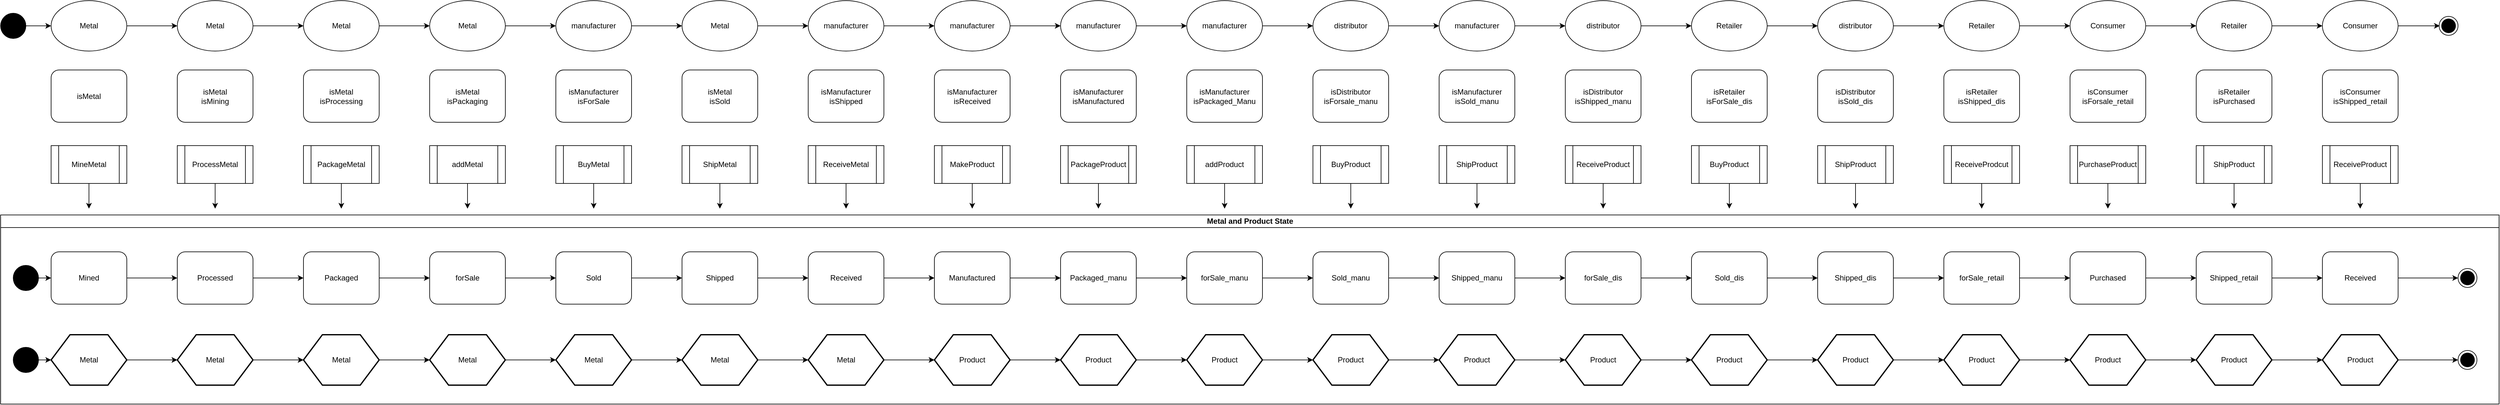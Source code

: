 <mxfile version="10.7.7" type="device"><diagram id="Lkg9lTu-0l7grYbuy1Uy" name="Page-1"><mxGraphModel dx="3032" dy="1868" grid="1" gridSize="10" guides="1" tooltips="1" connect="1" arrows="1" fold="1" page="1" pageScale="1" pageWidth="827" pageHeight="1169" math="0" shadow="0"><root><mxCell id="0"/><mxCell id="1" parent="0"/><mxCell id="J7cPPn5IJuDd2ikf7MMU-1" value="" style="ellipse;shape=doubleEllipse;html=1;dashed=0;whitespace=wrap;aspect=fixed;fillColor=#000000;" vertex="1" parent="1"><mxGeometry x="20" y="130" width="40" height="40" as="geometry"/></mxCell><mxCell id="J7cPPn5IJuDd2ikf7MMU-2" value="" style="endArrow=classic;html=1;exitX=1;exitY=0.5;exitDx=0;exitDy=0;" edge="1" parent="1" source="J7cPPn5IJuDd2ikf7MMU-1" target="J7cPPn5IJuDd2ikf7MMU-3"><mxGeometry width="50" height="50" relative="1" as="geometry"><mxPoint x="20" y="240" as="sourcePoint"/><mxPoint x="120" y="150" as="targetPoint"/></mxGeometry></mxCell><mxCell id="J7cPPn5IJuDd2ikf7MMU-11" value="" style="edgeStyle=orthogonalEdgeStyle;rounded=0;orthogonalLoop=1;jettySize=auto;html=1;" edge="1" parent="1" source="J7cPPn5IJuDd2ikf7MMU-3" target="J7cPPn5IJuDd2ikf7MMU-10"><mxGeometry relative="1" as="geometry"/></mxCell><mxCell id="J7cPPn5IJuDd2ikf7MMU-3" value="Metal" style="ellipse;whiteSpace=wrap;html=1;" vertex="1" parent="1"><mxGeometry x="100" y="110" width="120" height="80" as="geometry"/></mxCell><mxCell id="J7cPPn5IJuDd2ikf7MMU-13" value="" style="edgeStyle=orthogonalEdgeStyle;rounded=0;orthogonalLoop=1;jettySize=auto;html=1;" edge="1" parent="1" source="J7cPPn5IJuDd2ikf7MMU-10" target="J7cPPn5IJuDd2ikf7MMU-12"><mxGeometry relative="1" as="geometry"/></mxCell><mxCell id="J7cPPn5IJuDd2ikf7MMU-10" value="Metal" style="ellipse;whiteSpace=wrap;html=1;" vertex="1" parent="1"><mxGeometry x="300" y="110" width="120" height="80" as="geometry"/></mxCell><mxCell id="J7cPPn5IJuDd2ikf7MMU-15" value="" style="edgeStyle=orthogonalEdgeStyle;rounded=0;orthogonalLoop=1;jettySize=auto;html=1;" edge="1" parent="1" source="J7cPPn5IJuDd2ikf7MMU-12" target="J7cPPn5IJuDd2ikf7MMU-14"><mxGeometry relative="1" as="geometry"/></mxCell><mxCell id="J7cPPn5IJuDd2ikf7MMU-12" value="Metal" style="ellipse;whiteSpace=wrap;html=1;" vertex="1" parent="1"><mxGeometry x="500" y="110" width="120" height="80" as="geometry"/></mxCell><mxCell id="J7cPPn5IJuDd2ikf7MMU-17" value="" style="edgeStyle=orthogonalEdgeStyle;rounded=0;orthogonalLoop=1;jettySize=auto;html=1;" edge="1" parent="1" source="J7cPPn5IJuDd2ikf7MMU-14" target="J7cPPn5IJuDd2ikf7MMU-16"><mxGeometry relative="1" as="geometry"/></mxCell><mxCell id="J7cPPn5IJuDd2ikf7MMU-14" value="Metal" style="ellipse;whiteSpace=wrap;html=1;" vertex="1" parent="1"><mxGeometry x="700" y="110" width="120" height="80" as="geometry"/></mxCell><mxCell id="J7cPPn5IJuDd2ikf7MMU-19" value="" style="edgeStyle=orthogonalEdgeStyle;rounded=0;orthogonalLoop=1;jettySize=auto;html=1;" edge="1" parent="1" source="J7cPPn5IJuDd2ikf7MMU-16" target="J7cPPn5IJuDd2ikf7MMU-18"><mxGeometry relative="1" as="geometry"/></mxCell><mxCell id="J7cPPn5IJuDd2ikf7MMU-16" value="manufacturer" style="ellipse;whiteSpace=wrap;html=1;" vertex="1" parent="1"><mxGeometry x="900" y="110" width="120" height="80" as="geometry"/></mxCell><mxCell id="J7cPPn5IJuDd2ikf7MMU-21" value="" style="edgeStyle=orthogonalEdgeStyle;rounded=0;orthogonalLoop=1;jettySize=auto;html=1;" edge="1" parent="1" source="J7cPPn5IJuDd2ikf7MMU-18" target="J7cPPn5IJuDd2ikf7MMU-20"><mxGeometry relative="1" as="geometry"/></mxCell><mxCell id="J7cPPn5IJuDd2ikf7MMU-18" value="Metal" style="ellipse;whiteSpace=wrap;html=1;" vertex="1" parent="1"><mxGeometry x="1100" y="110" width="120" height="80" as="geometry"/></mxCell><mxCell id="J7cPPn5IJuDd2ikf7MMU-23" value="" style="edgeStyle=orthogonalEdgeStyle;rounded=0;orthogonalLoop=1;jettySize=auto;html=1;" edge="1" parent="1" source="J7cPPn5IJuDd2ikf7MMU-20" target="J7cPPn5IJuDd2ikf7MMU-22"><mxGeometry relative="1" as="geometry"/></mxCell><mxCell id="J7cPPn5IJuDd2ikf7MMU-20" value="manufacturer" style="ellipse;whiteSpace=wrap;html=1;" vertex="1" parent="1"><mxGeometry x="1300" y="110" width="120" height="80" as="geometry"/></mxCell><mxCell id="J7cPPn5IJuDd2ikf7MMU-25" value="" style="edgeStyle=orthogonalEdgeStyle;rounded=0;orthogonalLoop=1;jettySize=auto;html=1;" edge="1" parent="1" source="J7cPPn5IJuDd2ikf7MMU-22" target="J7cPPn5IJuDd2ikf7MMU-24"><mxGeometry relative="1" as="geometry"/></mxCell><mxCell id="J7cPPn5IJuDd2ikf7MMU-22" value="manufacturer" style="ellipse;whiteSpace=wrap;html=1;" vertex="1" parent="1"><mxGeometry x="1500" y="110" width="120" height="80" as="geometry"/></mxCell><mxCell id="J7cPPn5IJuDd2ikf7MMU-27" value="" style="edgeStyle=orthogonalEdgeStyle;rounded=0;orthogonalLoop=1;jettySize=auto;html=1;" edge="1" parent="1" source="J7cPPn5IJuDd2ikf7MMU-24" target="J7cPPn5IJuDd2ikf7MMU-26"><mxGeometry relative="1" as="geometry"/></mxCell><mxCell id="J7cPPn5IJuDd2ikf7MMU-24" value="manufacturer" style="ellipse;whiteSpace=wrap;html=1;" vertex="1" parent="1"><mxGeometry x="1700" y="110" width="120" height="80" as="geometry"/></mxCell><mxCell id="J7cPPn5IJuDd2ikf7MMU-29" value="" style="edgeStyle=orthogonalEdgeStyle;rounded=0;orthogonalLoop=1;jettySize=auto;html=1;" edge="1" parent="1" source="J7cPPn5IJuDd2ikf7MMU-26" target="J7cPPn5IJuDd2ikf7MMU-28"><mxGeometry relative="1" as="geometry"/></mxCell><mxCell id="J7cPPn5IJuDd2ikf7MMU-26" value="manufacturer" style="ellipse;whiteSpace=wrap;html=1;" vertex="1" parent="1"><mxGeometry x="1900" y="110" width="120" height="80" as="geometry"/></mxCell><mxCell id="J7cPPn5IJuDd2ikf7MMU-31" value="" style="edgeStyle=orthogonalEdgeStyle;rounded=0;orthogonalLoop=1;jettySize=auto;html=1;" edge="1" parent="1" source="J7cPPn5IJuDd2ikf7MMU-28" target="J7cPPn5IJuDd2ikf7MMU-30"><mxGeometry relative="1" as="geometry"/></mxCell><mxCell id="J7cPPn5IJuDd2ikf7MMU-28" value="distributor" style="ellipse;whiteSpace=wrap;html=1;" vertex="1" parent="1"><mxGeometry x="2100" y="110" width="120" height="80" as="geometry"/></mxCell><mxCell id="J7cPPn5IJuDd2ikf7MMU-33" value="" style="edgeStyle=orthogonalEdgeStyle;rounded=0;orthogonalLoop=1;jettySize=auto;html=1;" edge="1" parent="1" source="J7cPPn5IJuDd2ikf7MMU-30" target="J7cPPn5IJuDd2ikf7MMU-32"><mxGeometry relative="1" as="geometry"/></mxCell><mxCell id="J7cPPn5IJuDd2ikf7MMU-30" value="manufacturer" style="ellipse;whiteSpace=wrap;html=1;" vertex="1" parent="1"><mxGeometry x="2300" y="110" width="120" height="80" as="geometry"/></mxCell><mxCell id="J7cPPn5IJuDd2ikf7MMU-35" value="" style="edgeStyle=orthogonalEdgeStyle;rounded=0;orthogonalLoop=1;jettySize=auto;html=1;" edge="1" parent="1" source="J7cPPn5IJuDd2ikf7MMU-32" target="J7cPPn5IJuDd2ikf7MMU-34"><mxGeometry relative="1" as="geometry"/></mxCell><mxCell id="J7cPPn5IJuDd2ikf7MMU-32" value="distributor" style="ellipse;whiteSpace=wrap;html=1;" vertex="1" parent="1"><mxGeometry x="2500" y="110" width="120" height="80" as="geometry"/></mxCell><mxCell id="J7cPPn5IJuDd2ikf7MMU-37" value="" style="edgeStyle=orthogonalEdgeStyle;rounded=0;orthogonalLoop=1;jettySize=auto;html=1;" edge="1" parent="1" source="J7cPPn5IJuDd2ikf7MMU-34" target="J7cPPn5IJuDd2ikf7MMU-36"><mxGeometry relative="1" as="geometry"/></mxCell><mxCell id="J7cPPn5IJuDd2ikf7MMU-34" value="Retailer" style="ellipse;whiteSpace=wrap;html=1;" vertex="1" parent="1"><mxGeometry x="2700" y="110" width="120" height="80" as="geometry"/></mxCell><mxCell id="J7cPPn5IJuDd2ikf7MMU-39" value="" style="edgeStyle=orthogonalEdgeStyle;rounded=0;orthogonalLoop=1;jettySize=auto;html=1;" edge="1" parent="1" source="J7cPPn5IJuDd2ikf7MMU-36" target="J7cPPn5IJuDd2ikf7MMU-38"><mxGeometry relative="1" as="geometry"/></mxCell><mxCell id="J7cPPn5IJuDd2ikf7MMU-36" value="distributor" style="ellipse;whiteSpace=wrap;html=1;" vertex="1" parent="1"><mxGeometry x="2900" y="110" width="120" height="80" as="geometry"/></mxCell><mxCell id="J7cPPn5IJuDd2ikf7MMU-41" value="" style="edgeStyle=orthogonalEdgeStyle;rounded=0;orthogonalLoop=1;jettySize=auto;html=1;" edge="1" parent="1" source="J7cPPn5IJuDd2ikf7MMU-38" target="J7cPPn5IJuDd2ikf7MMU-40"><mxGeometry relative="1" as="geometry"/></mxCell><mxCell id="J7cPPn5IJuDd2ikf7MMU-38" value="&lt;span&gt;Retailer&lt;/span&gt;" style="ellipse;whiteSpace=wrap;html=1;" vertex="1" parent="1"><mxGeometry x="3100" y="110" width="120" height="80" as="geometry"/></mxCell><mxCell id="J7cPPn5IJuDd2ikf7MMU-43" value="" style="edgeStyle=orthogonalEdgeStyle;rounded=0;orthogonalLoop=1;jettySize=auto;html=1;" edge="1" parent="1" source="J7cPPn5IJuDd2ikf7MMU-40" target="J7cPPn5IJuDd2ikf7MMU-42"><mxGeometry relative="1" as="geometry"/></mxCell><mxCell id="J7cPPn5IJuDd2ikf7MMU-40" value="Consumer" style="ellipse;whiteSpace=wrap;html=1;" vertex="1" parent="1"><mxGeometry x="3300" y="110" width="120" height="80" as="geometry"/></mxCell><mxCell id="J7cPPn5IJuDd2ikf7MMU-45" value="" style="edgeStyle=orthogonalEdgeStyle;rounded=0;orthogonalLoop=1;jettySize=auto;html=1;" edge="1" parent="1" source="J7cPPn5IJuDd2ikf7MMU-42" target="J7cPPn5IJuDd2ikf7MMU-44"><mxGeometry relative="1" as="geometry"/></mxCell><mxCell id="J7cPPn5IJuDd2ikf7MMU-42" value="&lt;span&gt;Retailer&lt;/span&gt;" style="ellipse;whiteSpace=wrap;html=1;" vertex="1" parent="1"><mxGeometry x="3500" y="110" width="120" height="80" as="geometry"/></mxCell><mxCell id="J7cPPn5IJuDd2ikf7MMU-51" style="edgeStyle=orthogonalEdgeStyle;rounded=0;orthogonalLoop=1;jettySize=auto;html=1;entryX=0;entryY=0.5;entryDx=0;entryDy=0;" edge="1" parent="1" source="J7cPPn5IJuDd2ikf7MMU-44"><mxGeometry relative="1" as="geometry"><mxPoint x="3886" y="150" as="targetPoint"/></mxGeometry></mxCell><mxCell id="J7cPPn5IJuDd2ikf7MMU-44" value="&lt;span&gt;Consumer&lt;/span&gt;" style="ellipse;whiteSpace=wrap;html=1;" vertex="1" parent="1"><mxGeometry x="3700" y="110" width="120" height="80" as="geometry"/></mxCell><mxCell id="J7cPPn5IJuDd2ikf7MMU-54" style="edgeStyle=orthogonalEdgeStyle;rounded=0;orthogonalLoop=1;jettySize=auto;html=1;" edge="1" parent="1" source="J7cPPn5IJuDd2ikf7MMU-52"><mxGeometry relative="1" as="geometry"><mxPoint x="160" y="440" as="targetPoint"/></mxGeometry></mxCell><mxCell id="J7cPPn5IJuDd2ikf7MMU-52" value="MineMetal" style="shape=process;whiteSpace=wrap;html=1;backgroundOutline=1;fillColor=#FFFFFF;" vertex="1" parent="1"><mxGeometry x="100" y="340" width="120" height="60" as="geometry"/></mxCell><mxCell id="J7cPPn5IJuDd2ikf7MMU-53" value="isMetal" style="rounded=1;whiteSpace=wrap;html=1;fillColor=#FFFFFF;" vertex="1" parent="1"><mxGeometry x="100" y="220" width="120" height="83" as="geometry"/></mxCell><mxCell id="J7cPPn5IJuDd2ikf7MMU-59" value="Metal and Product State" style="swimlane;html=1;startSize=20;horizontal=1;containerType=tree;fillColor=#FFFFFF;" vertex="1" parent="1"><mxGeometry x="20" y="450" width="3960" height="300" as="geometry"><mxRectangle x="20" y="470" width="80" height="20" as="alternateBounds"/></mxGeometry></mxCell><mxCell id="J7cPPn5IJuDd2ikf7MMU-128" style="edgeStyle=orthogonalEdgeStyle;rounded=0;orthogonalLoop=1;jettySize=auto;html=1;entryX=0;entryY=0.5;entryDx=0;entryDy=0;" edge="1" parent="J7cPPn5IJuDd2ikf7MMU-59" source="J7cPPn5IJuDd2ikf7MMU-122" target="J7cPPn5IJuDd2ikf7MMU-127"><mxGeometry relative="1" as="geometry"/></mxCell><mxCell id="J7cPPn5IJuDd2ikf7MMU-122" value="" style="ellipse;shape=doubleEllipse;html=1;dashed=0;whitespace=wrap;aspect=fixed;fillColor=#000000;" vertex="1" parent="J7cPPn5IJuDd2ikf7MMU-59"><mxGeometry x="20" y="80" width="40" height="40" as="geometry"/></mxCell><mxCell id="J7cPPn5IJuDd2ikf7MMU-184" style="edgeStyle=orthogonalEdgeStyle;rounded=0;orthogonalLoop=1;jettySize=auto;html=1;entryX=0;entryY=0.5;entryDx=0;entryDy=0;" edge="1" parent="J7cPPn5IJuDd2ikf7MMU-59" source="J7cPPn5IJuDd2ikf7MMU-123" target="J7cPPn5IJuDd2ikf7MMU-169"><mxGeometry relative="1" as="geometry"/></mxCell><mxCell id="J7cPPn5IJuDd2ikf7MMU-123" value="" style="ellipse;shape=doubleEllipse;html=1;dashed=0;whitespace=wrap;aspect=fixed;fillColor=#000000;" vertex="1" parent="J7cPPn5IJuDd2ikf7MMU-59"><mxGeometry x="20" y="210" width="40" height="40" as="geometry"/></mxCell><mxCell id="J7cPPn5IJuDd2ikf7MMU-127" value="Mined" style="rounded=1;whiteSpace=wrap;html=1;fillColor=#FFFFFF;" vertex="1" parent="J7cPPn5IJuDd2ikf7MMU-59"><mxGeometry x="80" y="58.5" width="120" height="83" as="geometry"/></mxCell><mxCell id="J7cPPn5IJuDd2ikf7MMU-129" style="edgeStyle=orthogonalEdgeStyle;rounded=0;orthogonalLoop=1;jettySize=auto;html=1;entryX=0;entryY=0.5;entryDx=0;entryDy=0;" edge="1" target="J7cPPn5IJuDd2ikf7MMU-130" source="J7cPPn5IJuDd2ikf7MMU-127" parent="J7cPPn5IJuDd2ikf7MMU-59"><mxGeometry relative="1" as="geometry"><mxPoint x="90" y="550" as="sourcePoint"/></mxGeometry></mxCell><mxCell id="J7cPPn5IJuDd2ikf7MMU-130" value="Processed" style="rounded=1;whiteSpace=wrap;html=1;fillColor=#FFFFFF;" vertex="1" parent="J7cPPn5IJuDd2ikf7MMU-59"><mxGeometry x="280" y="58.5" width="120" height="83" as="geometry"/></mxCell><mxCell id="J7cPPn5IJuDd2ikf7MMU-131" style="edgeStyle=orthogonalEdgeStyle;rounded=0;orthogonalLoop=1;jettySize=auto;html=1;entryX=0;entryY=0.5;entryDx=0;entryDy=0;" edge="1" target="J7cPPn5IJuDd2ikf7MMU-132" source="J7cPPn5IJuDd2ikf7MMU-130" parent="J7cPPn5IJuDd2ikf7MMU-59"><mxGeometry relative="1" as="geometry"><mxPoint x="230" y="550" as="sourcePoint"/></mxGeometry></mxCell><mxCell id="J7cPPn5IJuDd2ikf7MMU-132" value="Packaged" style="rounded=1;whiteSpace=wrap;html=1;fillColor=#FFFFFF;" vertex="1" parent="J7cPPn5IJuDd2ikf7MMU-59"><mxGeometry x="480" y="58.5" width="120" height="83" as="geometry"/></mxCell><mxCell id="J7cPPn5IJuDd2ikf7MMU-133" style="edgeStyle=orthogonalEdgeStyle;rounded=0;orthogonalLoop=1;jettySize=auto;html=1;entryX=0;entryY=0.5;entryDx=0;entryDy=0;" edge="1" target="J7cPPn5IJuDd2ikf7MMU-134" source="J7cPPn5IJuDd2ikf7MMU-132" parent="J7cPPn5IJuDd2ikf7MMU-59"><mxGeometry relative="1" as="geometry"><mxPoint x="390" y="550" as="sourcePoint"/></mxGeometry></mxCell><mxCell id="J7cPPn5IJuDd2ikf7MMU-134" value="forSale" style="rounded=1;whiteSpace=wrap;html=1;fillColor=#FFFFFF;" vertex="1" parent="J7cPPn5IJuDd2ikf7MMU-59"><mxGeometry x="680" y="58.5" width="120" height="83" as="geometry"/></mxCell><mxCell id="J7cPPn5IJuDd2ikf7MMU-135" style="edgeStyle=orthogonalEdgeStyle;rounded=0;orthogonalLoop=1;jettySize=auto;html=1;entryX=0;entryY=0.5;entryDx=0;entryDy=0;" edge="1" target="J7cPPn5IJuDd2ikf7MMU-136" source="J7cPPn5IJuDd2ikf7MMU-134" parent="J7cPPn5IJuDd2ikf7MMU-59"><mxGeometry relative="1" as="geometry"><mxPoint x="550" y="550" as="sourcePoint"/></mxGeometry></mxCell><mxCell id="J7cPPn5IJuDd2ikf7MMU-136" value="Sold" style="rounded=1;whiteSpace=wrap;html=1;fillColor=#FFFFFF;" vertex="1" parent="J7cPPn5IJuDd2ikf7MMU-59"><mxGeometry x="880" y="58.5" width="120" height="83" as="geometry"/></mxCell><mxCell id="J7cPPn5IJuDd2ikf7MMU-137" style="edgeStyle=orthogonalEdgeStyle;rounded=0;orthogonalLoop=1;jettySize=auto;html=1;entryX=0;entryY=0.5;entryDx=0;entryDy=0;" edge="1" target="J7cPPn5IJuDd2ikf7MMU-138" source="J7cPPn5IJuDd2ikf7MMU-136" parent="J7cPPn5IJuDd2ikf7MMU-59"><mxGeometry relative="1" as="geometry"><mxPoint x="710" y="550" as="sourcePoint"/></mxGeometry></mxCell><mxCell id="J7cPPn5IJuDd2ikf7MMU-138" value="Shipped" style="rounded=1;whiteSpace=wrap;html=1;fillColor=#FFFFFF;" vertex="1" parent="J7cPPn5IJuDd2ikf7MMU-59"><mxGeometry x="1080" y="58.5" width="120" height="83" as="geometry"/></mxCell><mxCell id="J7cPPn5IJuDd2ikf7MMU-139" style="edgeStyle=orthogonalEdgeStyle;rounded=0;orthogonalLoop=1;jettySize=auto;html=1;entryX=0;entryY=0.5;entryDx=0;entryDy=0;" edge="1" target="J7cPPn5IJuDd2ikf7MMU-140" source="J7cPPn5IJuDd2ikf7MMU-138" parent="J7cPPn5IJuDd2ikf7MMU-59"><mxGeometry relative="1" as="geometry"><mxPoint x="870" y="550" as="sourcePoint"/></mxGeometry></mxCell><mxCell id="J7cPPn5IJuDd2ikf7MMU-140" value="Received" style="rounded=1;whiteSpace=wrap;html=1;fillColor=#FFFFFF;" vertex="1" parent="J7cPPn5IJuDd2ikf7MMU-59"><mxGeometry x="1280" y="58.5" width="120" height="83" as="geometry"/></mxCell><mxCell id="J7cPPn5IJuDd2ikf7MMU-141" style="edgeStyle=orthogonalEdgeStyle;rounded=0;orthogonalLoop=1;jettySize=auto;html=1;entryX=0;entryY=0.5;entryDx=0;entryDy=0;" edge="1" target="J7cPPn5IJuDd2ikf7MMU-142" source="J7cPPn5IJuDd2ikf7MMU-140" parent="J7cPPn5IJuDd2ikf7MMU-59"><mxGeometry relative="1" as="geometry"><mxPoint x="1030" y="550" as="sourcePoint"/></mxGeometry></mxCell><mxCell id="J7cPPn5IJuDd2ikf7MMU-142" value="Manufactured" style="rounded=1;whiteSpace=wrap;html=1;fillColor=#FFFFFF;" vertex="1" parent="J7cPPn5IJuDd2ikf7MMU-59"><mxGeometry x="1480" y="58.5" width="120" height="83" as="geometry"/></mxCell><mxCell id="J7cPPn5IJuDd2ikf7MMU-143" style="edgeStyle=orthogonalEdgeStyle;rounded=0;orthogonalLoop=1;jettySize=auto;html=1;entryX=0;entryY=0.5;entryDx=0;entryDy=0;" edge="1" target="J7cPPn5IJuDd2ikf7MMU-144" source="J7cPPn5IJuDd2ikf7MMU-142" parent="J7cPPn5IJuDd2ikf7MMU-59"><mxGeometry relative="1" as="geometry"><mxPoint x="1190" y="550" as="sourcePoint"/></mxGeometry></mxCell><mxCell id="J7cPPn5IJuDd2ikf7MMU-144" value="Packaged_manu" style="rounded=1;whiteSpace=wrap;html=1;fillColor=#FFFFFF;" vertex="1" parent="J7cPPn5IJuDd2ikf7MMU-59"><mxGeometry x="1680" y="58.5" width="120" height="83" as="geometry"/></mxCell><mxCell id="J7cPPn5IJuDd2ikf7MMU-145" style="edgeStyle=orthogonalEdgeStyle;rounded=0;orthogonalLoop=1;jettySize=auto;html=1;entryX=0;entryY=0.5;entryDx=0;entryDy=0;" edge="1" target="J7cPPn5IJuDd2ikf7MMU-146" source="J7cPPn5IJuDd2ikf7MMU-144" parent="J7cPPn5IJuDd2ikf7MMU-59"><mxGeometry relative="1" as="geometry"><mxPoint x="1350" y="550" as="sourcePoint"/></mxGeometry></mxCell><mxCell id="J7cPPn5IJuDd2ikf7MMU-146" value="forSale_manu" style="rounded=1;whiteSpace=wrap;html=1;fillColor=#FFFFFF;" vertex="1" parent="J7cPPn5IJuDd2ikf7MMU-59"><mxGeometry x="1880" y="58.5" width="120" height="83" as="geometry"/></mxCell><mxCell id="J7cPPn5IJuDd2ikf7MMU-147" style="edgeStyle=orthogonalEdgeStyle;rounded=0;orthogonalLoop=1;jettySize=auto;html=1;entryX=0;entryY=0.5;entryDx=0;entryDy=0;" edge="1" target="J7cPPn5IJuDd2ikf7MMU-148" source="J7cPPn5IJuDd2ikf7MMU-146" parent="J7cPPn5IJuDd2ikf7MMU-59"><mxGeometry relative="1" as="geometry"><mxPoint x="1510" y="550" as="sourcePoint"/></mxGeometry></mxCell><mxCell id="J7cPPn5IJuDd2ikf7MMU-148" value="Sold_manu" style="rounded=1;whiteSpace=wrap;html=1;fillColor=#FFFFFF;" vertex="1" parent="J7cPPn5IJuDd2ikf7MMU-59"><mxGeometry x="2080" y="58.5" width="120" height="83" as="geometry"/></mxCell><mxCell id="J7cPPn5IJuDd2ikf7MMU-149" style="edgeStyle=orthogonalEdgeStyle;rounded=0;orthogonalLoop=1;jettySize=auto;html=1;entryX=0;entryY=0.5;entryDx=0;entryDy=0;" edge="1" target="J7cPPn5IJuDd2ikf7MMU-150" source="J7cPPn5IJuDd2ikf7MMU-148" parent="J7cPPn5IJuDd2ikf7MMU-59"><mxGeometry relative="1" as="geometry"><mxPoint x="1670" y="550" as="sourcePoint"/></mxGeometry></mxCell><mxCell id="J7cPPn5IJuDd2ikf7MMU-150" value="Shipped_manu" style="rounded=1;whiteSpace=wrap;html=1;fillColor=#FFFFFF;" vertex="1" parent="J7cPPn5IJuDd2ikf7MMU-59"><mxGeometry x="2280" y="58.5" width="120" height="83" as="geometry"/></mxCell><mxCell id="J7cPPn5IJuDd2ikf7MMU-151" style="edgeStyle=orthogonalEdgeStyle;rounded=0;orthogonalLoop=1;jettySize=auto;html=1;entryX=0;entryY=0.5;entryDx=0;entryDy=0;" edge="1" target="J7cPPn5IJuDd2ikf7MMU-152" source="J7cPPn5IJuDd2ikf7MMU-150" parent="J7cPPn5IJuDd2ikf7MMU-59"><mxGeometry relative="1" as="geometry"><mxPoint x="1830" y="550" as="sourcePoint"/></mxGeometry></mxCell><mxCell id="J7cPPn5IJuDd2ikf7MMU-152" value="forSale_dis" style="rounded=1;whiteSpace=wrap;html=1;fillColor=#FFFFFF;" vertex="1" parent="J7cPPn5IJuDd2ikf7MMU-59"><mxGeometry x="2480" y="58.5" width="120" height="83" as="geometry"/></mxCell><mxCell id="J7cPPn5IJuDd2ikf7MMU-153" style="edgeStyle=orthogonalEdgeStyle;rounded=0;orthogonalLoop=1;jettySize=auto;html=1;entryX=0;entryY=0.5;entryDx=0;entryDy=0;" edge="1" target="J7cPPn5IJuDd2ikf7MMU-154" source="J7cPPn5IJuDd2ikf7MMU-152" parent="J7cPPn5IJuDd2ikf7MMU-59"><mxGeometry relative="1" as="geometry"><mxPoint x="1990" y="550" as="sourcePoint"/></mxGeometry></mxCell><mxCell id="J7cPPn5IJuDd2ikf7MMU-154" value="Sold_dis" style="rounded=1;whiteSpace=wrap;html=1;fillColor=#FFFFFF;" vertex="1" parent="J7cPPn5IJuDd2ikf7MMU-59"><mxGeometry x="2680" y="58.5" width="120" height="83" as="geometry"/></mxCell><mxCell id="J7cPPn5IJuDd2ikf7MMU-155" style="edgeStyle=orthogonalEdgeStyle;rounded=0;orthogonalLoop=1;jettySize=auto;html=1;entryX=0;entryY=0.5;entryDx=0;entryDy=0;" edge="1" target="J7cPPn5IJuDd2ikf7MMU-156" source="J7cPPn5IJuDd2ikf7MMU-154" parent="J7cPPn5IJuDd2ikf7MMU-59"><mxGeometry relative="1" as="geometry"><mxPoint x="2150" y="550" as="sourcePoint"/></mxGeometry></mxCell><mxCell id="J7cPPn5IJuDd2ikf7MMU-156" value="Shipped_dis" style="rounded=1;whiteSpace=wrap;html=1;fillColor=#FFFFFF;" vertex="1" parent="J7cPPn5IJuDd2ikf7MMU-59"><mxGeometry x="2880" y="58.5" width="120" height="83" as="geometry"/></mxCell><mxCell id="J7cPPn5IJuDd2ikf7MMU-157" style="edgeStyle=orthogonalEdgeStyle;rounded=0;orthogonalLoop=1;jettySize=auto;html=1;entryX=0;entryY=0.5;entryDx=0;entryDy=0;" edge="1" target="J7cPPn5IJuDd2ikf7MMU-158" source="J7cPPn5IJuDd2ikf7MMU-156" parent="J7cPPn5IJuDd2ikf7MMU-59"><mxGeometry relative="1" as="geometry"><mxPoint x="2310" y="550" as="sourcePoint"/></mxGeometry></mxCell><mxCell id="J7cPPn5IJuDd2ikf7MMU-158" value="forSale_retail" style="rounded=1;whiteSpace=wrap;html=1;fillColor=#FFFFFF;" vertex="1" parent="J7cPPn5IJuDd2ikf7MMU-59"><mxGeometry x="3080" y="58.5" width="120" height="83" as="geometry"/></mxCell><mxCell id="J7cPPn5IJuDd2ikf7MMU-159" style="edgeStyle=orthogonalEdgeStyle;rounded=0;orthogonalLoop=1;jettySize=auto;html=1;entryX=0;entryY=0.5;entryDx=0;entryDy=0;" edge="1" target="J7cPPn5IJuDd2ikf7MMU-160" source="J7cPPn5IJuDd2ikf7MMU-158" parent="J7cPPn5IJuDd2ikf7MMU-59"><mxGeometry relative="1" as="geometry"><mxPoint x="2470" y="550" as="sourcePoint"/></mxGeometry></mxCell><mxCell id="J7cPPn5IJuDd2ikf7MMU-160" value="Purchased" style="rounded=1;whiteSpace=wrap;html=1;fillColor=#FFFFFF;" vertex="1" parent="J7cPPn5IJuDd2ikf7MMU-59"><mxGeometry x="3280" y="58.5" width="120" height="83" as="geometry"/></mxCell><mxCell id="J7cPPn5IJuDd2ikf7MMU-161" style="edgeStyle=orthogonalEdgeStyle;rounded=0;orthogonalLoop=1;jettySize=auto;html=1;entryX=0;entryY=0.5;entryDx=0;entryDy=0;" edge="1" target="J7cPPn5IJuDd2ikf7MMU-162" source="J7cPPn5IJuDd2ikf7MMU-160" parent="J7cPPn5IJuDd2ikf7MMU-59"><mxGeometry relative="1" as="geometry"><mxPoint x="2630" y="550" as="sourcePoint"/></mxGeometry></mxCell><mxCell id="J7cPPn5IJuDd2ikf7MMU-162" value="Shipped_retail" style="rounded=1;whiteSpace=wrap;html=1;fillColor=#FFFFFF;" vertex="1" parent="J7cPPn5IJuDd2ikf7MMU-59"><mxGeometry x="3480" y="58.5" width="120" height="83" as="geometry"/></mxCell><mxCell id="J7cPPn5IJuDd2ikf7MMU-163" style="edgeStyle=orthogonalEdgeStyle;rounded=0;orthogonalLoop=1;jettySize=auto;html=1;entryX=0;entryY=0.5;entryDx=0;entryDy=0;" edge="1" target="J7cPPn5IJuDd2ikf7MMU-164" source="J7cPPn5IJuDd2ikf7MMU-162" parent="J7cPPn5IJuDd2ikf7MMU-59"><mxGeometry relative="1" as="geometry"><mxPoint x="2790" y="550" as="sourcePoint"/></mxGeometry></mxCell><mxCell id="J7cPPn5IJuDd2ikf7MMU-168" style="edgeStyle=orthogonalEdgeStyle;rounded=0;orthogonalLoop=1;jettySize=auto;html=1;entryX=0;entryY=0.5;entryDx=0;entryDy=0;" edge="1" parent="J7cPPn5IJuDd2ikf7MMU-59" source="J7cPPn5IJuDd2ikf7MMU-164" target="J7cPPn5IJuDd2ikf7MMU-167"><mxGeometry relative="1" as="geometry"/></mxCell><mxCell id="J7cPPn5IJuDd2ikf7MMU-164" value="Received" style="rounded=1;whiteSpace=wrap;html=1;fillColor=#FFFFFF;" vertex="1" parent="J7cPPn5IJuDd2ikf7MMU-59"><mxGeometry x="3680" y="58.5" width="120" height="83" as="geometry"/></mxCell><mxCell id="J7cPPn5IJuDd2ikf7MMU-167" value="" style="ellipse;html=1;shape=endState;fillColor=#000000;strokeColor=#000000;" vertex="1" parent="J7cPPn5IJuDd2ikf7MMU-59"><mxGeometry x="3895" y="85" width="30" height="30" as="geometry"/></mxCell><mxCell id="J7cPPn5IJuDd2ikf7MMU-171" value="" style="edgeStyle=orthogonalEdgeStyle;rounded=0;orthogonalLoop=1;jettySize=auto;html=1;" edge="1" parent="J7cPPn5IJuDd2ikf7MMU-59" source="J7cPPn5IJuDd2ikf7MMU-169" target="J7cPPn5IJuDd2ikf7MMU-170"><mxGeometry relative="1" as="geometry"/></mxCell><mxCell id="J7cPPn5IJuDd2ikf7MMU-169" value="Metal" style="shape=hexagon;perimeter=hexagonPerimeter2;whiteSpace=wrap;html=1;strokeColor=#000000;strokeWidth=2;fillColor=#FFFFFF;gradientColor=none;" vertex="1" parent="J7cPPn5IJuDd2ikf7MMU-59"><mxGeometry x="80" y="190" width="120" height="80" as="geometry"/></mxCell><mxCell id="J7cPPn5IJuDd2ikf7MMU-170" value="Metal" style="shape=hexagon;perimeter=hexagonPerimeter2;whiteSpace=wrap;html=1;strokeColor=#000000;strokeWidth=2;fillColor=#FFFFFF;gradientColor=none;" vertex="1" parent="J7cPPn5IJuDd2ikf7MMU-59"><mxGeometry x="280" y="190" width="120" height="80" as="geometry"/></mxCell><mxCell id="J7cPPn5IJuDd2ikf7MMU-172" value="" style="edgeStyle=orthogonalEdgeStyle;rounded=0;orthogonalLoop=1;jettySize=auto;html=1;" edge="1" target="J7cPPn5IJuDd2ikf7MMU-173" source="J7cPPn5IJuDd2ikf7MMU-170" parent="J7cPPn5IJuDd2ikf7MMU-59"><mxGeometry relative="1" as="geometry"><mxPoint x="220" y="680" as="sourcePoint"/></mxGeometry></mxCell><mxCell id="J7cPPn5IJuDd2ikf7MMU-173" value="Metal" style="shape=hexagon;perimeter=hexagonPerimeter2;whiteSpace=wrap;html=1;strokeColor=#000000;strokeWidth=2;fillColor=#FFFFFF;gradientColor=none;" vertex="1" parent="J7cPPn5IJuDd2ikf7MMU-59"><mxGeometry x="480" y="190" width="120" height="80" as="geometry"/></mxCell><mxCell id="J7cPPn5IJuDd2ikf7MMU-174" value="" style="edgeStyle=orthogonalEdgeStyle;rounded=0;orthogonalLoop=1;jettySize=auto;html=1;" edge="1" target="J7cPPn5IJuDd2ikf7MMU-175" source="J7cPPn5IJuDd2ikf7MMU-173" parent="J7cPPn5IJuDd2ikf7MMU-59"><mxGeometry relative="1" as="geometry"><mxPoint x="420" y="680" as="sourcePoint"/></mxGeometry></mxCell><mxCell id="J7cPPn5IJuDd2ikf7MMU-175" value="Metal" style="shape=hexagon;perimeter=hexagonPerimeter2;whiteSpace=wrap;html=1;strokeColor=#000000;strokeWidth=2;fillColor=#FFFFFF;gradientColor=none;" vertex="1" parent="J7cPPn5IJuDd2ikf7MMU-59"><mxGeometry x="680" y="190" width="120" height="80" as="geometry"/></mxCell><mxCell id="J7cPPn5IJuDd2ikf7MMU-176" value="" style="edgeStyle=orthogonalEdgeStyle;rounded=0;orthogonalLoop=1;jettySize=auto;html=1;" edge="1" target="J7cPPn5IJuDd2ikf7MMU-177" source="J7cPPn5IJuDd2ikf7MMU-175" parent="J7cPPn5IJuDd2ikf7MMU-59"><mxGeometry relative="1" as="geometry"><mxPoint x="580" y="680" as="sourcePoint"/></mxGeometry></mxCell><mxCell id="J7cPPn5IJuDd2ikf7MMU-177" value="Metal" style="shape=hexagon;perimeter=hexagonPerimeter2;whiteSpace=wrap;html=1;strokeColor=#000000;strokeWidth=2;fillColor=#FFFFFF;gradientColor=none;" vertex="1" parent="J7cPPn5IJuDd2ikf7MMU-59"><mxGeometry x="880" y="190" width="120" height="80" as="geometry"/></mxCell><mxCell id="J7cPPn5IJuDd2ikf7MMU-178" value="" style="edgeStyle=orthogonalEdgeStyle;rounded=0;orthogonalLoop=1;jettySize=auto;html=1;" edge="1" target="J7cPPn5IJuDd2ikf7MMU-179" source="J7cPPn5IJuDd2ikf7MMU-177" parent="J7cPPn5IJuDd2ikf7MMU-59"><mxGeometry relative="1" as="geometry"><mxPoint x="740" y="680" as="sourcePoint"/></mxGeometry></mxCell><mxCell id="J7cPPn5IJuDd2ikf7MMU-179" value="Metal" style="shape=hexagon;perimeter=hexagonPerimeter2;whiteSpace=wrap;html=1;strokeColor=#000000;strokeWidth=2;fillColor=#FFFFFF;gradientColor=none;" vertex="1" parent="J7cPPn5IJuDd2ikf7MMU-59"><mxGeometry x="1080" y="190" width="120" height="80" as="geometry"/></mxCell><mxCell id="J7cPPn5IJuDd2ikf7MMU-180" value="" style="edgeStyle=orthogonalEdgeStyle;rounded=0;orthogonalLoop=1;jettySize=auto;html=1;" edge="1" target="J7cPPn5IJuDd2ikf7MMU-181" source="J7cPPn5IJuDd2ikf7MMU-179" parent="J7cPPn5IJuDd2ikf7MMU-59"><mxGeometry relative="1" as="geometry"><mxPoint x="900" y="680" as="sourcePoint"/></mxGeometry></mxCell><mxCell id="J7cPPn5IJuDd2ikf7MMU-181" value="Metal" style="shape=hexagon;perimeter=hexagonPerimeter2;whiteSpace=wrap;html=1;strokeColor=#000000;strokeWidth=2;fillColor=#FFFFFF;gradientColor=none;" vertex="1" parent="J7cPPn5IJuDd2ikf7MMU-59"><mxGeometry x="1280" y="190" width="120" height="80" as="geometry"/></mxCell><mxCell id="J7cPPn5IJuDd2ikf7MMU-182" value="" style="edgeStyle=orthogonalEdgeStyle;rounded=0;orthogonalLoop=1;jettySize=auto;html=1;" edge="1" target="J7cPPn5IJuDd2ikf7MMU-183" source="J7cPPn5IJuDd2ikf7MMU-181" parent="J7cPPn5IJuDd2ikf7MMU-59"><mxGeometry relative="1" as="geometry"><mxPoint x="1060" y="680" as="sourcePoint"/></mxGeometry></mxCell><mxCell id="J7cPPn5IJuDd2ikf7MMU-183" value="Product" style="shape=hexagon;perimeter=hexagonPerimeter2;whiteSpace=wrap;html=1;strokeColor=#000000;strokeWidth=2;fillColor=#FFFFFF;gradientColor=none;" vertex="1" parent="J7cPPn5IJuDd2ikf7MMU-59"><mxGeometry x="1480" y="190" width="120" height="80" as="geometry"/></mxCell><mxCell id="J7cPPn5IJuDd2ikf7MMU-185" value="" style="edgeStyle=orthogonalEdgeStyle;rounded=0;orthogonalLoop=1;jettySize=auto;html=1;" edge="1" target="J7cPPn5IJuDd2ikf7MMU-186" source="J7cPPn5IJuDd2ikf7MMU-183" parent="J7cPPn5IJuDd2ikf7MMU-59"><mxGeometry relative="1" as="geometry"><mxPoint x="1420" y="680" as="sourcePoint"/></mxGeometry></mxCell><mxCell id="J7cPPn5IJuDd2ikf7MMU-186" value="Product" style="shape=hexagon;perimeter=hexagonPerimeter2;whiteSpace=wrap;html=1;strokeColor=#000000;strokeWidth=2;fillColor=#FFFFFF;gradientColor=none;" vertex="1" parent="J7cPPn5IJuDd2ikf7MMU-59"><mxGeometry x="1680" y="190" width="120" height="80" as="geometry"/></mxCell><mxCell id="J7cPPn5IJuDd2ikf7MMU-187" value="" style="edgeStyle=orthogonalEdgeStyle;rounded=0;orthogonalLoop=1;jettySize=auto;html=1;" edge="1" target="J7cPPn5IJuDd2ikf7MMU-188" source="J7cPPn5IJuDd2ikf7MMU-186" parent="J7cPPn5IJuDd2ikf7MMU-59"><mxGeometry relative="1" as="geometry"><mxPoint x="1620" y="680" as="sourcePoint"/></mxGeometry></mxCell><mxCell id="J7cPPn5IJuDd2ikf7MMU-188" value="Product" style="shape=hexagon;perimeter=hexagonPerimeter2;whiteSpace=wrap;html=1;strokeColor=#000000;strokeWidth=2;fillColor=#FFFFFF;gradientColor=none;" vertex="1" parent="J7cPPn5IJuDd2ikf7MMU-59"><mxGeometry x="1880" y="190" width="120" height="80" as="geometry"/></mxCell><mxCell id="J7cPPn5IJuDd2ikf7MMU-189" value="" style="edgeStyle=orthogonalEdgeStyle;rounded=0;orthogonalLoop=1;jettySize=auto;html=1;" edge="1" target="J7cPPn5IJuDd2ikf7MMU-190" source="J7cPPn5IJuDd2ikf7MMU-188" parent="J7cPPn5IJuDd2ikf7MMU-59"><mxGeometry relative="1" as="geometry"><mxPoint x="1780" y="680" as="sourcePoint"/></mxGeometry></mxCell><mxCell id="J7cPPn5IJuDd2ikf7MMU-190" value="Product" style="shape=hexagon;perimeter=hexagonPerimeter2;whiteSpace=wrap;html=1;strokeColor=#000000;strokeWidth=2;fillColor=#FFFFFF;gradientColor=none;" vertex="1" parent="J7cPPn5IJuDd2ikf7MMU-59"><mxGeometry x="2080" y="190" width="120" height="80" as="geometry"/></mxCell><mxCell id="J7cPPn5IJuDd2ikf7MMU-191" value="" style="edgeStyle=orthogonalEdgeStyle;rounded=0;orthogonalLoop=1;jettySize=auto;html=1;" edge="1" target="J7cPPn5IJuDd2ikf7MMU-192" source="J7cPPn5IJuDd2ikf7MMU-190" parent="J7cPPn5IJuDd2ikf7MMU-59"><mxGeometry relative="1" as="geometry"><mxPoint x="1940" y="680" as="sourcePoint"/></mxGeometry></mxCell><mxCell id="J7cPPn5IJuDd2ikf7MMU-192" value="Product" style="shape=hexagon;perimeter=hexagonPerimeter2;whiteSpace=wrap;html=1;strokeColor=#000000;strokeWidth=2;fillColor=#FFFFFF;gradientColor=none;" vertex="1" parent="J7cPPn5IJuDd2ikf7MMU-59"><mxGeometry x="2280" y="190" width="120" height="80" as="geometry"/></mxCell><mxCell id="J7cPPn5IJuDd2ikf7MMU-193" value="" style="edgeStyle=orthogonalEdgeStyle;rounded=0;orthogonalLoop=1;jettySize=auto;html=1;" edge="1" target="J7cPPn5IJuDd2ikf7MMU-194" source="J7cPPn5IJuDd2ikf7MMU-192" parent="J7cPPn5IJuDd2ikf7MMU-59"><mxGeometry relative="1" as="geometry"><mxPoint x="2100" y="680" as="sourcePoint"/></mxGeometry></mxCell><mxCell id="J7cPPn5IJuDd2ikf7MMU-194" value="Product" style="shape=hexagon;perimeter=hexagonPerimeter2;whiteSpace=wrap;html=1;strokeColor=#000000;strokeWidth=2;fillColor=#FFFFFF;gradientColor=none;" vertex="1" parent="J7cPPn5IJuDd2ikf7MMU-59"><mxGeometry x="2480" y="190" width="120" height="80" as="geometry"/></mxCell><mxCell id="J7cPPn5IJuDd2ikf7MMU-195" value="" style="edgeStyle=orthogonalEdgeStyle;rounded=0;orthogonalLoop=1;jettySize=auto;html=1;" edge="1" target="J7cPPn5IJuDd2ikf7MMU-196" source="J7cPPn5IJuDd2ikf7MMU-194" parent="J7cPPn5IJuDd2ikf7MMU-59"><mxGeometry relative="1" as="geometry"><mxPoint x="2260" y="680" as="sourcePoint"/></mxGeometry></mxCell><mxCell id="J7cPPn5IJuDd2ikf7MMU-196" value="Product" style="shape=hexagon;perimeter=hexagonPerimeter2;whiteSpace=wrap;html=1;strokeColor=#000000;strokeWidth=2;fillColor=#FFFFFF;gradientColor=none;" vertex="1" parent="J7cPPn5IJuDd2ikf7MMU-59"><mxGeometry x="2680" y="190" width="120" height="80" as="geometry"/></mxCell><mxCell id="J7cPPn5IJuDd2ikf7MMU-197" value="" style="edgeStyle=orthogonalEdgeStyle;rounded=0;orthogonalLoop=1;jettySize=auto;html=1;" edge="1" target="J7cPPn5IJuDd2ikf7MMU-198" source="J7cPPn5IJuDd2ikf7MMU-196" parent="J7cPPn5IJuDd2ikf7MMU-59"><mxGeometry relative="1" as="geometry"><mxPoint x="2420" y="680" as="sourcePoint"/></mxGeometry></mxCell><mxCell id="J7cPPn5IJuDd2ikf7MMU-198" value="Product" style="shape=hexagon;perimeter=hexagonPerimeter2;whiteSpace=wrap;html=1;strokeColor=#000000;strokeWidth=2;fillColor=#FFFFFF;gradientColor=none;" vertex="1" parent="J7cPPn5IJuDd2ikf7MMU-59"><mxGeometry x="2880" y="190" width="120" height="80" as="geometry"/></mxCell><mxCell id="J7cPPn5IJuDd2ikf7MMU-199" value="" style="edgeStyle=orthogonalEdgeStyle;rounded=0;orthogonalLoop=1;jettySize=auto;html=1;" edge="1" target="J7cPPn5IJuDd2ikf7MMU-200" source="J7cPPn5IJuDd2ikf7MMU-198" parent="J7cPPn5IJuDd2ikf7MMU-59"><mxGeometry relative="1" as="geometry"><mxPoint x="2580" y="680" as="sourcePoint"/></mxGeometry></mxCell><mxCell id="J7cPPn5IJuDd2ikf7MMU-200" value="Product" style="shape=hexagon;perimeter=hexagonPerimeter2;whiteSpace=wrap;html=1;strokeColor=#000000;strokeWidth=2;fillColor=#FFFFFF;gradientColor=none;" vertex="1" parent="J7cPPn5IJuDd2ikf7MMU-59"><mxGeometry x="3080" y="190" width="120" height="80" as="geometry"/></mxCell><mxCell id="J7cPPn5IJuDd2ikf7MMU-201" value="" style="edgeStyle=orthogonalEdgeStyle;rounded=0;orthogonalLoop=1;jettySize=auto;html=1;" edge="1" target="J7cPPn5IJuDd2ikf7MMU-202" source="J7cPPn5IJuDd2ikf7MMU-200" parent="J7cPPn5IJuDd2ikf7MMU-59"><mxGeometry relative="1" as="geometry"><mxPoint x="2740" y="680" as="sourcePoint"/></mxGeometry></mxCell><mxCell id="J7cPPn5IJuDd2ikf7MMU-202" value="Product" style="shape=hexagon;perimeter=hexagonPerimeter2;whiteSpace=wrap;html=1;strokeColor=#000000;strokeWidth=2;fillColor=#FFFFFF;gradientColor=none;" vertex="1" parent="J7cPPn5IJuDd2ikf7MMU-59"><mxGeometry x="3280" y="190" width="120" height="80" as="geometry"/></mxCell><mxCell id="J7cPPn5IJuDd2ikf7MMU-203" value="" style="edgeStyle=orthogonalEdgeStyle;rounded=0;orthogonalLoop=1;jettySize=auto;html=1;" edge="1" target="J7cPPn5IJuDd2ikf7MMU-204" source="J7cPPn5IJuDd2ikf7MMU-202" parent="J7cPPn5IJuDd2ikf7MMU-59"><mxGeometry relative="1" as="geometry"><mxPoint x="2900" y="680" as="sourcePoint"/></mxGeometry></mxCell><mxCell id="J7cPPn5IJuDd2ikf7MMU-204" value="Product" style="shape=hexagon;perimeter=hexagonPerimeter2;whiteSpace=wrap;html=1;strokeColor=#000000;strokeWidth=2;fillColor=#FFFFFF;gradientColor=none;" vertex="1" parent="J7cPPn5IJuDd2ikf7MMU-59"><mxGeometry x="3480" y="190" width="120" height="80" as="geometry"/></mxCell><mxCell id="J7cPPn5IJuDd2ikf7MMU-205" value="" style="edgeStyle=orthogonalEdgeStyle;rounded=0;orthogonalLoop=1;jettySize=auto;html=1;" edge="1" target="J7cPPn5IJuDd2ikf7MMU-206" source="J7cPPn5IJuDd2ikf7MMU-204" parent="J7cPPn5IJuDd2ikf7MMU-59"><mxGeometry relative="1" as="geometry"><mxPoint x="3060" y="680" as="sourcePoint"/></mxGeometry></mxCell><mxCell id="J7cPPn5IJuDd2ikf7MMU-206" value="Product" style="shape=hexagon;perimeter=hexagonPerimeter2;whiteSpace=wrap;html=1;strokeColor=#000000;strokeWidth=2;fillColor=#FFFFFF;gradientColor=none;" vertex="1" parent="J7cPPn5IJuDd2ikf7MMU-59"><mxGeometry x="3680" y="190" width="120" height="80" as="geometry"/></mxCell><mxCell id="J7cPPn5IJuDd2ikf7MMU-66" style="edgeStyle=orthogonalEdgeStyle;rounded=0;orthogonalLoop=1;jettySize=auto;html=1;" edge="1" parent="1" source="J7cPPn5IJuDd2ikf7MMU-67"><mxGeometry relative="1" as="geometry"><mxPoint x="360" y="440" as="targetPoint"/></mxGeometry></mxCell><mxCell id="J7cPPn5IJuDd2ikf7MMU-67" value="ProcessMetal" style="shape=process;whiteSpace=wrap;html=1;backgroundOutline=1;fillColor=#FFFFFF;" vertex="1" parent="1"><mxGeometry x="300" y="340" width="120" height="60" as="geometry"/></mxCell><mxCell id="J7cPPn5IJuDd2ikf7MMU-68" value="&lt;span&gt;isMetal&lt;br&gt;isMining&lt;br&gt;&lt;/span&gt;" style="rounded=1;whiteSpace=wrap;html=1;fillColor=#FFFFFF;" vertex="1" parent="1"><mxGeometry x="300" y="220" width="120" height="83" as="geometry"/></mxCell><mxCell id="J7cPPn5IJuDd2ikf7MMU-69" style="edgeStyle=orthogonalEdgeStyle;rounded=0;orthogonalLoop=1;jettySize=auto;html=1;" edge="1" parent="1" source="J7cPPn5IJuDd2ikf7MMU-70"><mxGeometry relative="1" as="geometry"><mxPoint x="560" y="440" as="targetPoint"/></mxGeometry></mxCell><mxCell id="J7cPPn5IJuDd2ikf7MMU-70" value="PackageMetal" style="shape=process;whiteSpace=wrap;html=1;backgroundOutline=1;fillColor=#FFFFFF;" vertex="1" parent="1"><mxGeometry x="500" y="340" width="120" height="60" as="geometry"/></mxCell><mxCell id="J7cPPn5IJuDd2ikf7MMU-71" value="&lt;span&gt;isMetal&lt;br&gt;isProcessing&lt;br&gt;&lt;/span&gt;" style="rounded=1;whiteSpace=wrap;html=1;fillColor=#FFFFFF;" vertex="1" parent="1"><mxGeometry x="500" y="220" width="120" height="83" as="geometry"/></mxCell><mxCell id="J7cPPn5IJuDd2ikf7MMU-72" style="edgeStyle=orthogonalEdgeStyle;rounded=0;orthogonalLoop=1;jettySize=auto;html=1;" edge="1" parent="1" source="J7cPPn5IJuDd2ikf7MMU-73"><mxGeometry relative="1" as="geometry"><mxPoint x="760" y="440" as="targetPoint"/></mxGeometry></mxCell><mxCell id="J7cPPn5IJuDd2ikf7MMU-73" value="addMetal" style="shape=process;whiteSpace=wrap;html=1;backgroundOutline=1;fillColor=#FFFFFF;" vertex="1" parent="1"><mxGeometry x="700" y="340" width="120" height="60" as="geometry"/></mxCell><mxCell id="J7cPPn5IJuDd2ikf7MMU-74" value="&lt;span&gt;isMetal&lt;br&gt;isPackaging&lt;br&gt;&lt;/span&gt;" style="rounded=1;whiteSpace=wrap;html=1;fillColor=#FFFFFF;" vertex="1" parent="1"><mxGeometry x="700" y="220" width="120" height="83" as="geometry"/></mxCell><mxCell id="J7cPPn5IJuDd2ikf7MMU-75" style="edgeStyle=orthogonalEdgeStyle;rounded=0;orthogonalLoop=1;jettySize=auto;html=1;" edge="1" parent="1" source="J7cPPn5IJuDd2ikf7MMU-76"><mxGeometry relative="1" as="geometry"><mxPoint x="960" y="440" as="targetPoint"/></mxGeometry></mxCell><mxCell id="J7cPPn5IJuDd2ikf7MMU-76" value="BuyMetal" style="shape=process;whiteSpace=wrap;html=1;backgroundOutline=1;fillColor=#FFFFFF;" vertex="1" parent="1"><mxGeometry x="900" y="340" width="120" height="60" as="geometry"/></mxCell><mxCell id="J7cPPn5IJuDd2ikf7MMU-77" value="isManufacturer&lt;br&gt;isForSale&lt;br&gt;" style="rounded=1;whiteSpace=wrap;html=1;fillColor=#FFFFFF;" vertex="1" parent="1"><mxGeometry x="900" y="220" width="120" height="83" as="geometry"/></mxCell><mxCell id="J7cPPn5IJuDd2ikf7MMU-78" style="edgeStyle=orthogonalEdgeStyle;rounded=0;orthogonalLoop=1;jettySize=auto;html=1;" edge="1" parent="1" source="J7cPPn5IJuDd2ikf7MMU-79"><mxGeometry relative="1" as="geometry"><mxPoint x="1160" y="440" as="targetPoint"/></mxGeometry></mxCell><mxCell id="J7cPPn5IJuDd2ikf7MMU-79" value="ShipMetal" style="shape=process;whiteSpace=wrap;html=1;backgroundOutline=1;fillColor=#FFFFFF;" vertex="1" parent="1"><mxGeometry x="1100" y="340" width="120" height="60" as="geometry"/></mxCell><mxCell id="J7cPPn5IJuDd2ikf7MMU-80" value="isMetal&lt;br&gt;isSold&lt;br&gt;" style="rounded=1;whiteSpace=wrap;html=1;fillColor=#FFFFFF;" vertex="1" parent="1"><mxGeometry x="1100" y="220" width="120" height="83" as="geometry"/></mxCell><mxCell id="J7cPPn5IJuDd2ikf7MMU-81" style="edgeStyle=orthogonalEdgeStyle;rounded=0;orthogonalLoop=1;jettySize=auto;html=1;" edge="1" parent="1" source="J7cPPn5IJuDd2ikf7MMU-82"><mxGeometry relative="1" as="geometry"><mxPoint x="1360" y="440" as="targetPoint"/></mxGeometry></mxCell><mxCell id="J7cPPn5IJuDd2ikf7MMU-82" value="ReceiveMetal" style="shape=process;whiteSpace=wrap;html=1;backgroundOutline=1;fillColor=#FFFFFF;" vertex="1" parent="1"><mxGeometry x="1300" y="340" width="120" height="60" as="geometry"/></mxCell><mxCell id="J7cPPn5IJuDd2ikf7MMU-83" value="isManufacturer&lt;br&gt;isShipped&lt;br&gt;" style="rounded=1;whiteSpace=wrap;html=1;fillColor=#FFFFFF;" vertex="1" parent="1"><mxGeometry x="1300" y="220" width="120" height="83" as="geometry"/></mxCell><mxCell id="J7cPPn5IJuDd2ikf7MMU-84" style="edgeStyle=orthogonalEdgeStyle;rounded=0;orthogonalLoop=1;jettySize=auto;html=1;" edge="1" parent="1" source="J7cPPn5IJuDd2ikf7MMU-85"><mxGeometry relative="1" as="geometry"><mxPoint x="1560" y="440" as="targetPoint"/></mxGeometry></mxCell><mxCell id="J7cPPn5IJuDd2ikf7MMU-85" value="MakeProduct" style="shape=process;whiteSpace=wrap;html=1;backgroundOutline=1;fillColor=#FFFFFF;" vertex="1" parent="1"><mxGeometry x="1500" y="340" width="120" height="60" as="geometry"/></mxCell><mxCell id="J7cPPn5IJuDd2ikf7MMU-86" value="isManufacturer&lt;br&gt;isReceived&lt;br&gt;" style="rounded=1;whiteSpace=wrap;html=1;fillColor=#FFFFFF;" vertex="1" parent="1"><mxGeometry x="1500" y="220" width="120" height="83" as="geometry"/></mxCell><mxCell id="J7cPPn5IJuDd2ikf7MMU-87" style="edgeStyle=orthogonalEdgeStyle;rounded=0;orthogonalLoop=1;jettySize=auto;html=1;" edge="1" parent="1" source="J7cPPn5IJuDd2ikf7MMU-88"><mxGeometry relative="1" as="geometry"><mxPoint x="1760" y="440" as="targetPoint"/></mxGeometry></mxCell><mxCell id="J7cPPn5IJuDd2ikf7MMU-88" value="PackageProduct" style="shape=process;whiteSpace=wrap;html=1;backgroundOutline=1;fillColor=#FFFFFF;" vertex="1" parent="1"><mxGeometry x="1700" y="340" width="120" height="60" as="geometry"/></mxCell><mxCell id="J7cPPn5IJuDd2ikf7MMU-89" value="isManufacturer&lt;br&gt;isManufactured&lt;br&gt;" style="rounded=1;whiteSpace=wrap;html=1;fillColor=#FFFFFF;" vertex="1" parent="1"><mxGeometry x="1700" y="220" width="120" height="83" as="geometry"/></mxCell><mxCell id="J7cPPn5IJuDd2ikf7MMU-90" style="edgeStyle=orthogonalEdgeStyle;rounded=0;orthogonalLoop=1;jettySize=auto;html=1;" edge="1" parent="1" source="J7cPPn5IJuDd2ikf7MMU-91"><mxGeometry relative="1" as="geometry"><mxPoint x="1960" y="440" as="targetPoint"/></mxGeometry></mxCell><mxCell id="J7cPPn5IJuDd2ikf7MMU-91" value="addProduct" style="shape=process;whiteSpace=wrap;html=1;backgroundOutline=1;fillColor=#FFFFFF;" vertex="1" parent="1"><mxGeometry x="1900" y="340" width="120" height="60" as="geometry"/></mxCell><mxCell id="J7cPPn5IJuDd2ikf7MMU-92" value="isManufacturer&lt;br&gt;isPackaged_Manu&lt;br&gt;" style="rounded=1;whiteSpace=wrap;html=1;fillColor=#FFFFFF;" vertex="1" parent="1"><mxGeometry x="1900" y="220" width="120" height="83" as="geometry"/></mxCell><mxCell id="J7cPPn5IJuDd2ikf7MMU-93" style="edgeStyle=orthogonalEdgeStyle;rounded=0;orthogonalLoop=1;jettySize=auto;html=1;" edge="1" parent="1" source="J7cPPn5IJuDd2ikf7MMU-94"><mxGeometry relative="1" as="geometry"><mxPoint x="2160" y="440" as="targetPoint"/></mxGeometry></mxCell><mxCell id="J7cPPn5IJuDd2ikf7MMU-94" value="BuyProduct" style="shape=process;whiteSpace=wrap;html=1;backgroundOutline=1;fillColor=#FFFFFF;" vertex="1" parent="1"><mxGeometry x="2100" y="340" width="120" height="60" as="geometry"/></mxCell><mxCell id="J7cPPn5IJuDd2ikf7MMU-95" value="isDistributor&lt;br&gt;isForsale_manu&lt;br&gt;" style="rounded=1;whiteSpace=wrap;html=1;fillColor=#FFFFFF;" vertex="1" parent="1"><mxGeometry x="2100" y="220" width="120" height="83" as="geometry"/></mxCell><mxCell id="J7cPPn5IJuDd2ikf7MMU-96" style="edgeStyle=orthogonalEdgeStyle;rounded=0;orthogonalLoop=1;jettySize=auto;html=1;" edge="1" parent="1" source="J7cPPn5IJuDd2ikf7MMU-97"><mxGeometry relative="1" as="geometry"><mxPoint x="2360" y="440" as="targetPoint"/></mxGeometry></mxCell><mxCell id="J7cPPn5IJuDd2ikf7MMU-97" value="ShipProduct" style="shape=process;whiteSpace=wrap;html=1;backgroundOutline=1;fillColor=#FFFFFF;" vertex="1" parent="1"><mxGeometry x="2300" y="340" width="120" height="60" as="geometry"/></mxCell><mxCell id="J7cPPn5IJuDd2ikf7MMU-98" value="isManufacturer&lt;br&gt;isSold_manu&lt;br&gt;" style="rounded=1;whiteSpace=wrap;html=1;fillColor=#FFFFFF;" vertex="1" parent="1"><mxGeometry x="2300" y="220" width="120" height="83" as="geometry"/></mxCell><mxCell id="J7cPPn5IJuDd2ikf7MMU-99" style="edgeStyle=orthogonalEdgeStyle;rounded=0;orthogonalLoop=1;jettySize=auto;html=1;" edge="1" parent="1" source="J7cPPn5IJuDd2ikf7MMU-100"><mxGeometry relative="1" as="geometry"><mxPoint x="2560" y="440" as="targetPoint"/></mxGeometry></mxCell><mxCell id="J7cPPn5IJuDd2ikf7MMU-100" value="ReceiveProduct" style="shape=process;whiteSpace=wrap;html=1;backgroundOutline=1;fillColor=#FFFFFF;" vertex="1" parent="1"><mxGeometry x="2500" y="340" width="120" height="60" as="geometry"/></mxCell><mxCell id="J7cPPn5IJuDd2ikf7MMU-101" value="isDistributor&lt;br&gt;isShipped_manu&lt;br&gt;" style="rounded=1;whiteSpace=wrap;html=1;fillColor=#FFFFFF;" vertex="1" parent="1"><mxGeometry x="2500" y="220" width="120" height="83" as="geometry"/></mxCell><mxCell id="J7cPPn5IJuDd2ikf7MMU-102" style="edgeStyle=orthogonalEdgeStyle;rounded=0;orthogonalLoop=1;jettySize=auto;html=1;" edge="1" parent="1" source="J7cPPn5IJuDd2ikf7MMU-103"><mxGeometry relative="1" as="geometry"><mxPoint x="2760" y="440" as="targetPoint"/></mxGeometry></mxCell><mxCell id="J7cPPn5IJuDd2ikf7MMU-103" value="BuyProduct" style="shape=process;whiteSpace=wrap;html=1;backgroundOutline=1;fillColor=#FFFFFF;" vertex="1" parent="1"><mxGeometry x="2700" y="340" width="120" height="60" as="geometry"/></mxCell><mxCell id="J7cPPn5IJuDd2ikf7MMU-104" value="isRetailer&lt;br&gt;isForSale_dis&lt;br&gt;" style="rounded=1;whiteSpace=wrap;html=1;fillColor=#FFFFFF;" vertex="1" parent="1"><mxGeometry x="2700" y="220" width="120" height="83" as="geometry"/></mxCell><mxCell id="J7cPPn5IJuDd2ikf7MMU-105" style="edgeStyle=orthogonalEdgeStyle;rounded=0;orthogonalLoop=1;jettySize=auto;html=1;" edge="1" parent="1" source="J7cPPn5IJuDd2ikf7MMU-106"><mxGeometry relative="1" as="geometry"><mxPoint x="2960" y="440" as="targetPoint"/></mxGeometry></mxCell><mxCell id="J7cPPn5IJuDd2ikf7MMU-106" value="ShipProduct" style="shape=process;whiteSpace=wrap;html=1;backgroundOutline=1;fillColor=#FFFFFF;" vertex="1" parent="1"><mxGeometry x="2900" y="340" width="120" height="60" as="geometry"/></mxCell><mxCell id="J7cPPn5IJuDd2ikf7MMU-107" value="isDistributor&lt;br&gt;isSold_dis&lt;br&gt;" style="rounded=1;whiteSpace=wrap;html=1;fillColor=#FFFFFF;" vertex="1" parent="1"><mxGeometry x="2900" y="220" width="120" height="83" as="geometry"/></mxCell><mxCell id="J7cPPn5IJuDd2ikf7MMU-108" style="edgeStyle=orthogonalEdgeStyle;rounded=0;orthogonalLoop=1;jettySize=auto;html=1;" edge="1" parent="1" source="J7cPPn5IJuDd2ikf7MMU-109"><mxGeometry relative="1" as="geometry"><mxPoint x="3160" y="440" as="targetPoint"/></mxGeometry></mxCell><mxCell id="J7cPPn5IJuDd2ikf7MMU-109" value="ReceiveProdcut" style="shape=process;whiteSpace=wrap;html=1;backgroundOutline=1;fillColor=#FFFFFF;" vertex="1" parent="1"><mxGeometry x="3100" y="340" width="120" height="60" as="geometry"/></mxCell><mxCell id="J7cPPn5IJuDd2ikf7MMU-110" value="isRetailer&lt;br&gt;isShipped_dis&lt;br&gt;" style="rounded=1;whiteSpace=wrap;html=1;fillColor=#FFFFFF;" vertex="1" parent="1"><mxGeometry x="3100" y="220" width="120" height="83" as="geometry"/></mxCell><mxCell id="J7cPPn5IJuDd2ikf7MMU-111" style="edgeStyle=orthogonalEdgeStyle;rounded=0;orthogonalLoop=1;jettySize=auto;html=1;" edge="1" parent="1" source="J7cPPn5IJuDd2ikf7MMU-112"><mxGeometry relative="1" as="geometry"><mxPoint x="3360" y="440" as="targetPoint"/></mxGeometry></mxCell><mxCell id="J7cPPn5IJuDd2ikf7MMU-112" value="PurchaseProduct" style="shape=process;whiteSpace=wrap;html=1;backgroundOutline=1;fillColor=#FFFFFF;" vertex="1" parent="1"><mxGeometry x="3300" y="340" width="120" height="60" as="geometry"/></mxCell><mxCell id="J7cPPn5IJuDd2ikf7MMU-113" value="isConsumer&lt;br&gt;isForsale_retail&lt;br&gt;" style="rounded=1;whiteSpace=wrap;html=1;fillColor=#FFFFFF;" vertex="1" parent="1"><mxGeometry x="3300" y="220" width="120" height="83" as="geometry"/></mxCell><mxCell id="J7cPPn5IJuDd2ikf7MMU-114" style="edgeStyle=orthogonalEdgeStyle;rounded=0;orthogonalLoop=1;jettySize=auto;html=1;" edge="1" parent="1" source="J7cPPn5IJuDd2ikf7MMU-115"><mxGeometry relative="1" as="geometry"><mxPoint x="3560" y="440" as="targetPoint"/></mxGeometry></mxCell><mxCell id="J7cPPn5IJuDd2ikf7MMU-115" value="ShipProduct" style="shape=process;whiteSpace=wrap;html=1;backgroundOutline=1;fillColor=#FFFFFF;" vertex="1" parent="1"><mxGeometry x="3500" y="340" width="120" height="60" as="geometry"/></mxCell><mxCell id="J7cPPn5IJuDd2ikf7MMU-116" value="isRetailer&lt;br&gt;isPurchased&lt;br&gt;" style="rounded=1;whiteSpace=wrap;html=1;fillColor=#FFFFFF;" vertex="1" parent="1"><mxGeometry x="3500" y="220" width="120" height="83" as="geometry"/></mxCell><mxCell id="J7cPPn5IJuDd2ikf7MMU-117" style="edgeStyle=orthogonalEdgeStyle;rounded=0;orthogonalLoop=1;jettySize=auto;html=1;" edge="1" parent="1" source="J7cPPn5IJuDd2ikf7MMU-118"><mxGeometry relative="1" as="geometry"><mxPoint x="3760" y="440" as="targetPoint"/></mxGeometry></mxCell><mxCell id="J7cPPn5IJuDd2ikf7MMU-118" value="ReceiveProduct" style="shape=process;whiteSpace=wrap;html=1;backgroundOutline=1;fillColor=#FFFFFF;" vertex="1" parent="1"><mxGeometry x="3700" y="340" width="120" height="60" as="geometry"/></mxCell><mxCell id="J7cPPn5IJuDd2ikf7MMU-119" value="isConsumer&lt;br&gt;isShipped_retail&lt;br&gt;" style="rounded=1;whiteSpace=wrap;html=1;fillColor=#FFFFFF;" vertex="1" parent="1"><mxGeometry x="3700" y="220" width="120" height="83" as="geometry"/></mxCell><mxCell id="J7cPPn5IJuDd2ikf7MMU-120" value="" style="ellipse;html=1;shape=endState;fillColor=#000000;strokeColor=#000000;" vertex="1" parent="1"><mxGeometry x="3885" y="135" width="30" height="30" as="geometry"/></mxCell><mxCell id="J7cPPn5IJuDd2ikf7MMU-211" value="" style="ellipse;html=1;shape=endState;fillColor=#000000;strokeColor=#000000;" vertex="1" parent="1"><mxGeometry x="3915" y="665" width="30" height="30" as="geometry"/></mxCell><mxCell id="J7cPPn5IJuDd2ikf7MMU-212" style="edgeStyle=orthogonalEdgeStyle;rounded=0;orthogonalLoop=1;jettySize=auto;html=1;entryX=0;entryY=0.5;entryDx=0;entryDy=0;" edge="1" parent="1" source="J7cPPn5IJuDd2ikf7MMU-206" target="J7cPPn5IJuDd2ikf7MMU-211"><mxGeometry relative="1" as="geometry"/></mxCell></root></mxGraphModel></diagram></mxfile>